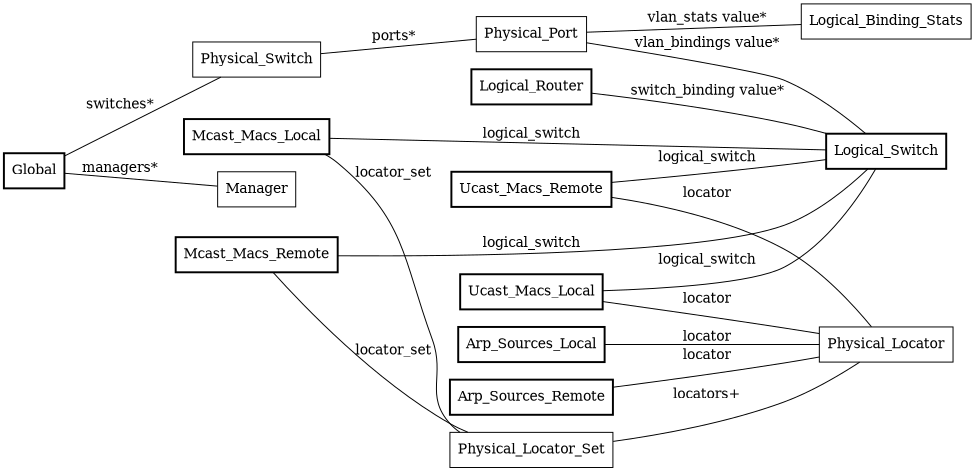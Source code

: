 digraph hardware_vtep {
	rankdir=LR;
	size="6.5,4";
	margin="0";
	node [shape=box];
	edge [dir=none, arrowhead=none, arrowtail=none];
	Mcast_Macs_Remote [style=bold];
	Mcast_Macs_Remote -> Physical_Locator_Set [label="locator_set"];
	Mcast_Macs_Remote -> Logical_Switch [label="logical_switch"];
	Ucast_Macs_Local [style=bold];
	Ucast_Macs_Local -> Physical_Locator [label="locator"];
	Ucast_Macs_Local -> Logical_Switch [label="logical_switch"];
	Physical_Locator [];
	Physical_Locator_Set [];
	Physical_Locator_Set -> Physical_Locator [label="locators+"];
	Global [style=bold];
	Global -> Physical_Switch [label="switches*"];
	Global -> Manager [label="managers*"];
	Physical_Switch [];
	Physical_Switch -> Physical_Port [label="ports*"];
	Logical_Router [style=bold];
	Logical_Router -> Logical_Switch [label="switch_binding value*"];
	Manager [];
	Mcast_Macs_Local [style=bold];
	Mcast_Macs_Local -> Physical_Locator_Set [label="locator_set"];
	Mcast_Macs_Local -> Logical_Switch [label="logical_switch"];
	Logical_Switch [style=bold];
	Ucast_Macs_Remote [style=bold];
	Ucast_Macs_Remote -> Physical_Locator [label="locator"];
	Ucast_Macs_Remote -> Logical_Switch [label="logical_switch"];
	Arp_Sources_Remote [style=bold];
	Arp_Sources_Remote -> Physical_Locator [label="locator"];
	Arp_Sources_Local [style=bold];
	Arp_Sources_Local -> Physical_Locator [label="locator"];
	Physical_Port [];
	Physical_Port -> Logical_Switch [label="vlan_bindings value*"];
	Physical_Port -> Logical_Binding_Stats [label="vlan_stats value*"];
	Logical_Binding_Stats [];
}
